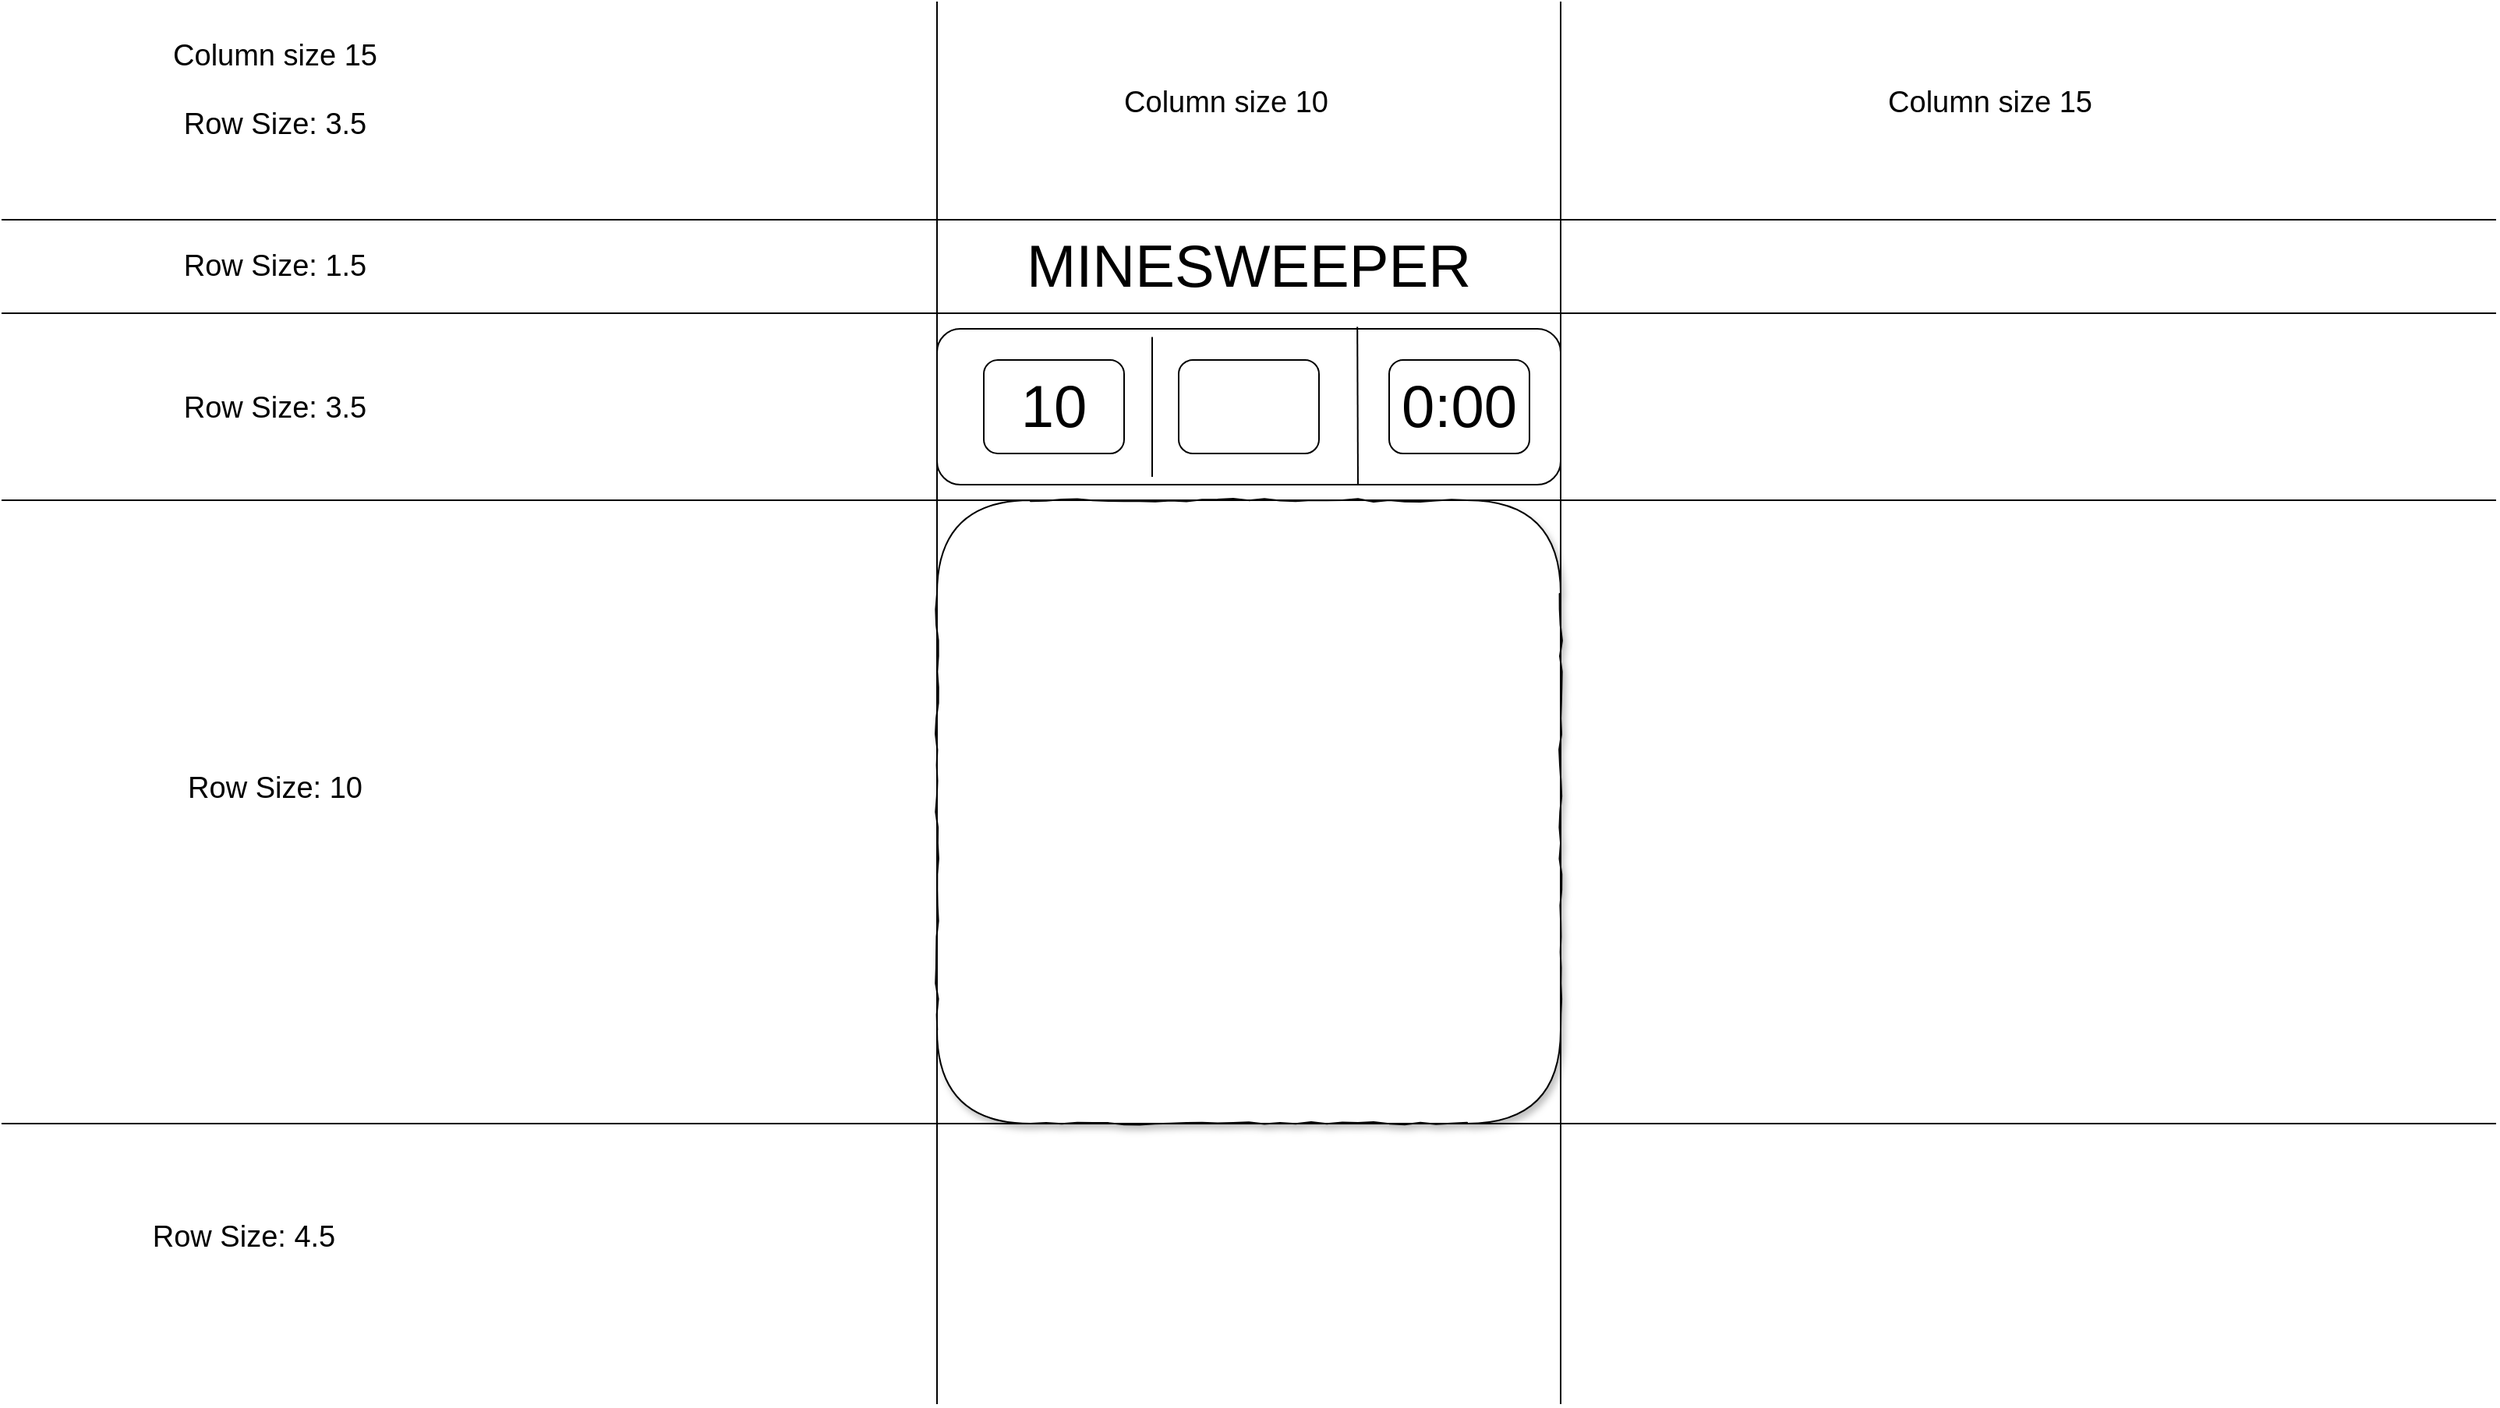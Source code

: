 <mxfile version="12.6.5" type="device"><diagram id="45DsvpQWjac5BJ95rz2S" name="Page-1"><mxGraphModel dx="2240" dy="1510" grid="1" gridSize="10" guides="1" tooltips="1" connect="1" arrows="1" fold="1" page="1" pageScale="1" pageWidth="1600" pageHeight="900" math="0" shadow="0"><root><mxCell id="0"/><mxCell id="1" parent="0"/><mxCell id="_nU0AbOIrxq5SdTgbzS4-1" value="" style="rounded=1;whiteSpace=wrap;html=1;shadow=1;glass=0;comic=1;" parent="1" vertex="1"><mxGeometry x="600" y="320" width="400" height="400" as="geometry"/></mxCell><mxCell id="_nU0AbOIrxq5SdTgbzS4-2" value="" style="rounded=1;whiteSpace=wrap;html=1;" parent="1" vertex="1"><mxGeometry x="600" y="210" width="400" height="100" as="geometry"/></mxCell><mxCell id="_nU0AbOIrxq5SdTgbzS4-3" value="" style="rounded=1;whiteSpace=wrap;html=1;" parent="1" vertex="1"><mxGeometry x="630" y="230" width="90" height="60" as="geometry"/></mxCell><mxCell id="_nU0AbOIrxq5SdTgbzS4-4" value="" style="rounded=1;whiteSpace=wrap;html=1;" parent="1" vertex="1"><mxGeometry x="890" y="230" width="90" height="60" as="geometry"/></mxCell><mxCell id="_nU0AbOIrxq5SdTgbzS4-5" value="" style="rounded=1;whiteSpace=wrap;html=1;" parent="1" vertex="1"><mxGeometry x="755" y="230" width="90" height="60" as="geometry"/></mxCell><mxCell id="_nU0AbOIrxq5SdTgbzS4-6" value="" style="shape=image;html=1;verticalAlign=top;verticalLabelPosition=bottom;labelBackgroundColor=#ffffff;imageAspect=0;aspect=fixed;image=https://cdn0.iconfinder.com/data/icons/duesseldorf/32/refresh.png;fontColor=#009999;" parent="1" vertex="1"><mxGeometry x="788" y="244" width="32" height="32" as="geometry"/></mxCell><mxCell id="_nU0AbOIrxq5SdTgbzS4-7" value="10" style="text;html=1;strokeColor=none;fillColor=none;align=center;verticalAlign=middle;whiteSpace=wrap;rounded=0;labelBackgroundColor=#ffffff;fontColor=#000000;fontSize=38;" parent="1" vertex="1"><mxGeometry x="630" y="230" width="90" height="60" as="geometry"/></mxCell><mxCell id="_nU0AbOIrxq5SdTgbzS4-8" value="0:00" style="text;html=1;strokeColor=none;fillColor=none;align=center;verticalAlign=middle;whiteSpace=wrap;rounded=0;labelBackgroundColor=#ffffff;fontSize=38;fontColor=#000000;" parent="1" vertex="1"><mxGeometry x="890" y="230" width="90" height="60" as="geometry"/></mxCell><mxCell id="_nU0AbOIrxq5SdTgbzS4-12" value="MINESWEEPER" style="text;html=1;strokeColor=none;fillColor=none;align=center;verticalAlign=middle;whiteSpace=wrap;rounded=0;labelBackgroundColor=#ffffff;fontSize=38;fontColor=#000000;" parent="1" vertex="1"><mxGeometry x="600" y="140" width="400" height="60" as="geometry"/></mxCell><mxCell id="_nU0AbOIrxq5SdTgbzS4-14" value="" style="endArrow=none;html=1;fontSize=38;fontColor=#000000;" parent="1" edge="1"><mxGeometry width="50" height="50" relative="1" as="geometry"><mxPoint x="600" y="900" as="sourcePoint"/><mxPoint x="600" as="targetPoint"/></mxGeometry></mxCell><mxCell id="_nU0AbOIrxq5SdTgbzS4-15" value="" style="endArrow=none;html=1;fontSize=38;fontColor=#000000;" parent="1" edge="1"><mxGeometry width="50" height="50" relative="1" as="geometry"><mxPoint x="1000" y="900" as="sourcePoint"/><mxPoint x="1000" as="targetPoint"/></mxGeometry></mxCell><mxCell id="_nU0AbOIrxq5SdTgbzS4-16" value="" style="endArrow=none;html=1;fontSize=38;fontColor=#000000;" parent="1" edge="1"><mxGeometry width="50" height="50" relative="1" as="geometry"><mxPoint y="720" as="sourcePoint"/><mxPoint x="1600" y="720" as="targetPoint"/></mxGeometry></mxCell><mxCell id="_nU0AbOIrxq5SdTgbzS4-17" value="" style="endArrow=none;html=1;fontSize=38;fontColor=#000000;" parent="1" edge="1"><mxGeometry width="50" height="50" relative="1" as="geometry"><mxPoint y="320" as="sourcePoint"/><mxPoint x="1600" y="320" as="targetPoint"/></mxGeometry></mxCell><mxCell id="_nU0AbOIrxq5SdTgbzS4-18" value="" style="endArrow=none;html=1;fontSize=38;fontColor=#000000;" parent="1" edge="1"><mxGeometry width="50" height="50" relative="1" as="geometry"><mxPoint y="200" as="sourcePoint"/><mxPoint x="1600" y="200" as="targetPoint"/></mxGeometry></mxCell><mxCell id="38Lvb8Cggxyr71HUJdN5-1" value="" style="endArrow=none;html=1;" edge="1" parent="1"><mxGeometry width="50" height="50" relative="1" as="geometry"><mxPoint y="140" as="sourcePoint"/><mxPoint x="1600" y="140" as="targetPoint"/></mxGeometry></mxCell><mxCell id="38Lvb8Cggxyr71HUJdN5-2" value="" style="endArrow=none;html=1;entryX=0.345;entryY=0.003;entryDx=0;entryDy=0;entryPerimeter=0;" edge="1" parent="1"><mxGeometry width="50" height="50" relative="1" as="geometry"><mxPoint x="738" y="305" as="sourcePoint"/><mxPoint x="738" y="215.3" as="targetPoint"/></mxGeometry></mxCell><mxCell id="38Lvb8Cggxyr71HUJdN5-3" value="" style="endArrow=none;html=1;entryX=0.674;entryY=-0.013;entryDx=0;entryDy=0;entryPerimeter=0;" edge="1" parent="1" target="_nU0AbOIrxq5SdTgbzS4-2"><mxGeometry width="50" height="50" relative="1" as="geometry"><mxPoint x="870" y="310" as="sourcePoint"/><mxPoint x="840" y="410" as="targetPoint"/></mxGeometry></mxCell><mxCell id="38Lvb8Cggxyr71HUJdN5-4" value="Column size 15" style="text;html=1;align=center;verticalAlign=middle;resizable=1;points=[];autosize=1;fontSize=19;" vertex="1" parent="1"><mxGeometry x="100" y="20" width="150" height="30" as="geometry"/></mxCell><mxCell id="38Lvb8Cggxyr71HUJdN5-9" value="Row Size: 3.5" style="text;html=1;align=center;verticalAlign=middle;resizable=0;points=[];autosize=1;fontSize=19;" vertex="1" parent="1"><mxGeometry x="110" y="64" width="130" height="30" as="geometry"/></mxCell><mxCell id="38Lvb8Cggxyr71HUJdN5-11" value="Row Size: 1.5" style="text;html=1;align=center;verticalAlign=middle;resizable=0;points=[];autosize=1;fontSize=19;" vertex="1" parent="1"><mxGeometry x="110" y="155" width="130" height="30" as="geometry"/></mxCell><mxCell id="38Lvb8Cggxyr71HUJdN5-13" value="Row Size: 3.5" style="text;html=1;align=center;verticalAlign=middle;resizable=0;points=[];autosize=1;fontSize=19;" vertex="1" parent="1"><mxGeometry x="110" y="246" width="130" height="30" as="geometry"/></mxCell><mxCell id="38Lvb8Cggxyr71HUJdN5-15" value="Row Size: 10" style="text;html=1;align=center;verticalAlign=middle;resizable=0;points=[];autosize=1;fontSize=19;" vertex="1" parent="1"><mxGeometry x="110" y="490" width="130" height="30" as="geometry"/></mxCell><mxCell id="38Lvb8Cggxyr71HUJdN5-16" value="Row Size: 4.5" style="text;html=1;align=center;verticalAlign=middle;resizable=0;points=[];autosize=1;fontSize=19;" vertex="1" parent="1"><mxGeometry x="90" y="778" width="130" height="30" as="geometry"/></mxCell><mxCell id="38Lvb8Cggxyr71HUJdN5-17" value="Column size 10" style="text;html=1;align=center;verticalAlign=middle;resizable=1;points=[];autosize=1;fontSize=19;" vertex="1" parent="1"><mxGeometry x="710" y="50" width="150" height="30" as="geometry"/></mxCell><mxCell id="38Lvb8Cggxyr71HUJdN5-18" value="Column size 15" style="text;html=1;align=center;verticalAlign=middle;resizable=1;points=[];autosize=1;fontSize=19;" vertex="1" parent="1"><mxGeometry x="1200" y="50" width="150" height="30" as="geometry"/></mxCell></root></mxGraphModel></diagram></mxfile>